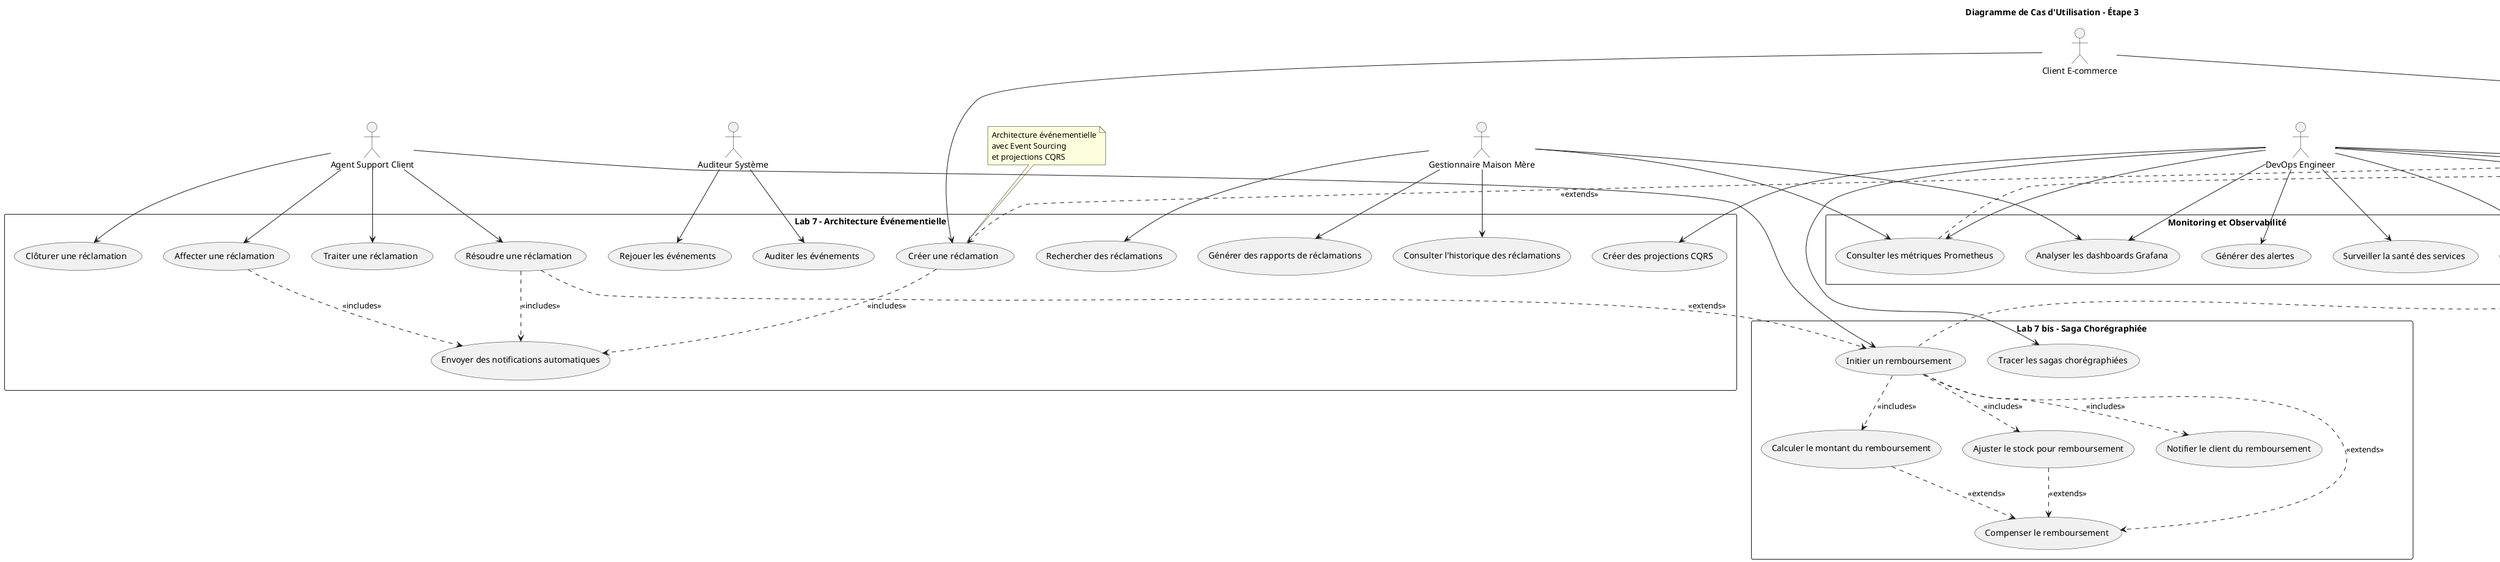 @startuml cas_utilisation_etape3
!define RECTANGLE class

title Diagramme de Cas d'Utilisation - Étape 3

' Acteurs
:Client E-commerce: as ClientEcom
:Employé Magasin: as Employee
:Responsable Logistique: as LogManager
:Gestionnaire Maison Mère: as HQManager
:Agent Support Client: as SupportAgent
:Auditeur Système: as Auditor
:Orchestrateur Saga: as SagaOrch
:DevOps Engineer: as DevOps

rectangle "Lab 6 - Saga Orchestrée" {
    usecase "Passer une commande e-commerce" as UC_OrderEcom
    usecase "Valider le panier" as UC_ValidateCart
    usecase "Réserver le stock" as UC_ReserveStock
    usecase "Traiter le paiement" as UC_ProcessPayment
    usecase "Confirmer la commande" as UC_ConfirmOrder
    usecase "Compenser en cas d'échec" as UC_Compensate
    usecase "Surveiller les sagas" as UC_MonitorSaga
    usecase "Gérer les timeouts" as UC_HandleTimeout
    usecase "Réessayer les étapes échouées" as UC_RetrySteps
}

rectangle "Lab 7 - Architecture Événementielle" {
    usecase "Créer une réclamation" as UC_CreateClaim
    usecase "Affecter une réclamation" as UC_AssignClaim
    usecase "Traiter une réclamation" as UC_ProcessClaim
    usecase "Résoudre une réclamation" as UC_ResolveClaim
    usecase "Clôturer une réclamation" as UC_CloseClaim
    usecase "Consulter l'historique des réclamations" as UC_ViewClaimHistory
    usecase "Rechercher des réclamations" as UC_SearchClaims
    usecase "Générer des rapports de réclamations" as UC_GenerateClaimReports
    usecase "Envoyer des notifications automatiques" as UC_SendNotifications
    usecase "Auditer les événements" as UC_AuditEvents
    usecase "Rejouer les événements" as UC_ReplayEvents
    usecase "Créer des projections CQRS" as UC_CreateProjections
}

rectangle "Lab 7 bis - Saga Chorégraphiée" {
    usecase "Initier un remboursement" as UC_InitiateRefund
    usecase "Calculer le montant du remboursement" as UC_CalculateRefund
    usecase "Ajuster le stock pour remboursement" as UC_AdjustRefundStock
    usecase "Notifier le client du remboursement" as UC_NotifyRefund
    usecase "Compenser le remboursement" as UC_CompensateRefund
    usecase "Tracer les sagas chorégraphiées" as UC_TraceChoreoSaga
}

rectangle "Monitoring et Observabilité" {
    usecase "Consulter les métriques Prometheus" as UC_ViewMetrics
    usecase "Analyser les dashboards Grafana" as UC_AnalyzeDashboards
    usecase "Surveiller la santé des services" as UC_MonitorHealth
    usecase "Détecter les anomalies" as UC_DetectAnomalies
    usecase "Générer des alertes" as UC_GenerateAlerts
}

rectangle "Intégration Inter-Architectures" {
    usecase "Enrichir les réclamations avec données commande" as UC_EnrichClaims
    usecase "Gérer le mode dégradé" as UC_HandleDegradedMode
    usecase "Synchroniser les données cross-lab" as UC_SyncCrossLab
}

' Relations Lab 6 - Saga Orchestrée
ClientEcom --> UC_OrderEcom
UC_OrderEcom ..> UC_ValidateCart : <<includes>>
UC_OrderEcom ..> UC_ReserveStock : <<includes>>
UC_OrderEcom ..> UC_ProcessPayment : <<includes>>
UC_OrderEcom ..> UC_ConfirmOrder : <<includes>>
UC_OrderEcom ..> UC_Compensate : <<extends>>

SagaOrch --> UC_MonitorSaga
SagaOrch --> UC_HandleTimeout
SagaOrch --> UC_RetrySteps
SagaOrch --> UC_Compensate

' Relations Lab 7 - Architecture Événementielle
ClientEcom --> UC_CreateClaim
SupportAgent --> UC_AssignClaim
SupportAgent --> UC_ProcessClaim
SupportAgent --> UC_ResolveClaim
SupportAgent --> UC_CloseClaim

HQManager --> UC_ViewClaimHistory
HQManager --> UC_SearchClaims
HQManager --> UC_GenerateClaimReports

UC_CreateClaim ..> UC_SendNotifications : <<includes>>
UC_AssignClaim ..> UC_SendNotifications : <<includes>>
UC_ResolveClaim ..> UC_SendNotifications : <<includes>>

Auditor --> UC_AuditEvents
Auditor --> UC_ReplayEvents
DevOps --> UC_CreateProjections

' Relations Lab 7 bis - Saga Chorégraphiée
SupportAgent --> UC_InitiateRefund
UC_InitiateRefund ..> UC_CalculateRefund : <<includes>>
UC_InitiateRefund ..> UC_AdjustRefundStock : <<includes>>
UC_InitiateRefund ..> UC_NotifyRefund : <<includes>>
UC_InitiateRefund ..> UC_CompensateRefund : <<extends>>

DevOps --> UC_TraceChoreoSaga

' Relations Monitoring
DevOps --> UC_ViewMetrics
DevOps --> UC_AnalyzeDashboards
DevOps --> UC_MonitorHealth
DevOps --> UC_DetectAnomalies
DevOps --> UC_GenerateAlerts

HQManager --> UC_ViewMetrics
HQManager --> UC_AnalyzeDashboards

' Relations Intégration
DevOps --> UC_EnrichClaims
DevOps --> UC_HandleDegradedMode
DevOps --> UC_SyncCrossLab

' Extensions spécifiques Lab 6
UC_ValidateCart ..> UC_Compensate : <<extends>>
UC_ReserveStock ..> UC_Compensate : <<extends>>
UC_ProcessPayment ..> UC_Compensate : <<extends>>

' Extensions spécifiques Lab 7 bis
UC_CalculateRefund ..> UC_CompensateRefund : <<extends>>
UC_AdjustRefundStock ..> UC_CompensateRefund : <<extends>>

' Relations transversales
UC_OrderEcom ..> UC_CreateClaim : <<extends>>
UC_ResolveClaim ..> UC_InitiateRefund : <<extends>>

note top of UC_OrderEcom : Transaction distribuée\navec compensation automatique\n(Saga Orchestrée)

note top of UC_CreateClaim : Architecture événementielle\navec Event Sourcing\net projections CQRS

note top of UC_InitiateRefund : Saga chorégraphiée\ndécentralisée\nsans orchestrateur central

note bottom of UC_EnrichClaims : Intégration entre\nLab 6 et Lab 7\navec mode dégradé

note right of UC_ViewMetrics : Observabilité distribuée\navec Prometheus/Grafana\npour les 3 labs

@enduml